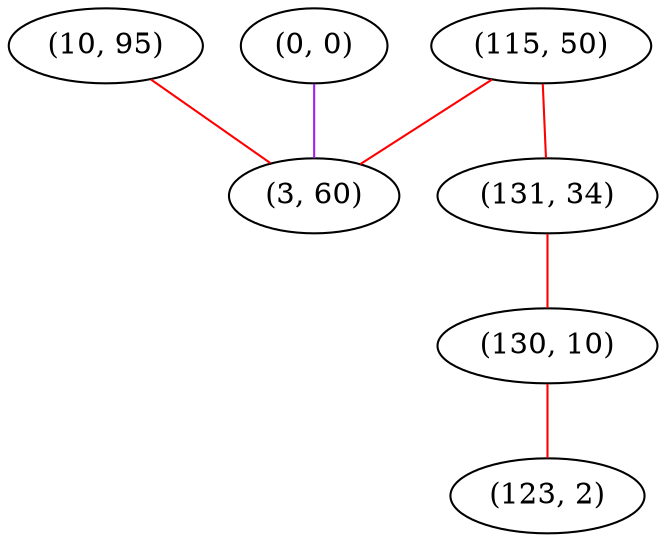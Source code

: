 graph "" {
"(10, 95)";
"(115, 50)";
"(0, 0)";
"(131, 34)";
"(130, 10)";
"(3, 60)";
"(123, 2)";
"(10, 95)" -- "(3, 60)"  [color=red, key=0, weight=1];
"(115, 50)" -- "(131, 34)"  [color=red, key=0, weight=1];
"(115, 50)" -- "(3, 60)"  [color=red, key=0, weight=1];
"(0, 0)" -- "(3, 60)"  [color=purple, key=0, weight=4];
"(131, 34)" -- "(130, 10)"  [color=red, key=0, weight=1];
"(130, 10)" -- "(123, 2)"  [color=red, key=0, weight=1];
}
